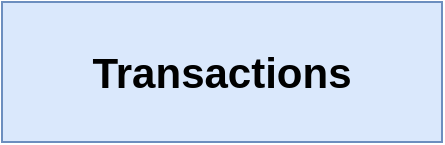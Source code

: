 <mxfile version="13.3.7" type="device" pages="13"><diagram id="h06LSbAmJQgbT0j0006w" name="13 - tr"><mxGraphModel dx="417" dy="257" grid="1" gridSize="10" guides="1" tooltips="1" connect="1" arrows="1" fold="1" page="1" pageScale="1" pageWidth="1920" pageHeight="1200" math="0" shadow="0"><root><mxCell id="JffY7V94P9wci0aTUbKr-0"/><mxCell id="JffY7V94P9wci0aTUbKr-1" parent="JffY7V94P9wci0aTUbKr-0"/><mxCell id="JffY7V94P9wci0aTUbKr-2" value="Transactions" style="rounded=0;whiteSpace=wrap;html=1;fontSize=21;align=center;fillColor=#dae8fc;strokeColor=#6c8ebf;fontStyle=1" vertex="1" parent="JffY7V94P9wci0aTUbKr-1"><mxGeometry x="650" y="390" width="220" height="70" as="geometry"/></mxCell></root></mxGraphModel></diagram><diagram id="ZJfEfK_n0iUDUrVVoa1i" name="04 - acct"><mxGraphModel dx="501" dy="309" grid="1" gridSize="10" guides="1" tooltips="1" connect="1" arrows="1" fold="1" page="1" pageScale="1" pageWidth="1920" pageHeight="1200" math="0" shadow="0"><root><mxCell id="hw0DD5AFegk9Nh3LfT2n-0"/><mxCell id="hw0DD5AFegk9Nh3LfT2n-1" parent="hw0DD5AFegk9Nh3LfT2n-0"/><mxCell id="2sKX4CXeT274ETxC9OAX-4" style="edgeStyle=orthogonalEdgeStyle;rounded=0;orthogonalLoop=1;jettySize=auto;html=1;exitX=1;exitY=0.5;exitDx=0;exitDy=0;fontSize=19;" edge="1" parent="hw0DD5AFegk9Nh3LfT2n-1" source="2sKX4CXeT274ETxC9OAX-0"><mxGeometry relative="1" as="geometry"><mxPoint x="740" y="290" as="targetPoint"/></mxGeometry></mxCell><mxCell id="2sKX4CXeT274ETxC9OAX-0" value="Withdraw $50 from Alyson's account" style="rounded=0;whiteSpace=wrap;html=1;fontSize=15;" vertex="1" parent="hw0DD5AFegk9Nh3LfT2n-1"><mxGeometry x="540" y="260" width="160" height="60" as="geometry"/></mxCell><mxCell id="2sKX4CXeT274ETxC9OAX-2" value="Add $50 to Gia's account" style="rounded=0;whiteSpace=wrap;html=1;fontSize=15;" vertex="1" parent="hw0DD5AFegk9Nh3LfT2n-1"><mxGeometry x="540" y="350" width="160" height="60" as="geometry"/></mxCell><mxCell id="2sKX4CXeT274ETxC9OAX-3" value="Transfer $50 from Alyson to Gia" style="rounded=0;whiteSpace=wrap;html=1;fontSize=19;fontStyle=1;fillColor=#dae8fc;strokeColor=#6c8ebf;" vertex="1" parent="hw0DD5AFegk9Nh3LfT2n-1"><mxGeometry x="540" y="180" width="430" height="60" as="geometry"/></mxCell><mxCell id="2sKX4CXeT274ETxC9OAX-5" value="&lt;b&gt;UPDATE&lt;/b&gt; accounts&lt;br style=&quot;font-size: 14px&quot;&gt;&lt;b&gt;SET&lt;/b&gt; balance = balance - 50&lt;br style=&quot;font-size: 14px&quot;&gt;&lt;b&gt;WHERE&lt;/b&gt; name = 'Alyson';" style="rounded=0;whiteSpace=wrap;html=1;fontSize=14;fillColor=#f5f5f5;strokeColor=#666666;fontColor=#333333;align=left;spacingLeft=10;" vertex="1" parent="hw0DD5AFegk9Nh3LfT2n-1"><mxGeometry x="740" y="260" width="230" height="60" as="geometry"/></mxCell><mxCell id="2sKX4CXeT274ETxC9OAX-6" style="edgeStyle=orthogonalEdgeStyle;rounded=0;orthogonalLoop=1;jettySize=auto;html=1;exitX=1;exitY=0.5;exitDx=0;exitDy=0;fontSize=19;" edge="1" parent="hw0DD5AFegk9Nh3LfT2n-1"><mxGeometry relative="1" as="geometry"><mxPoint x="740" y="380" as="targetPoint"/><mxPoint x="700" y="380" as="sourcePoint"/></mxGeometry></mxCell><mxCell id="2sKX4CXeT274ETxC9OAX-7" value="&lt;b&gt;UPDATE&lt;/b&gt; accounts&lt;br style=&quot;font-size: 14px&quot;&gt;&lt;b&gt;SET&lt;/b&gt; balance = balance + 50&lt;br style=&quot;font-size: 14px&quot;&gt;&lt;b&gt;WHERE&lt;/b&gt; name = 'Gia';" style="rounded=0;whiteSpace=wrap;html=1;fontSize=14;fillColor=#f5f5f5;strokeColor=#666666;fontColor=#333333;align=left;spacingLeft=10;" vertex="1" parent="hw0DD5AFegk9Nh3LfT2n-1"><mxGeometry x="740" y="350" width="230" height="60" as="geometry"/></mxCell></root></mxGraphModel></diagram><diagram name="05 - acct" id="4aixNo0KRi3te_fQvryU"><mxGraphModel dx="601" dy="370" grid="1" gridSize="10" guides="1" tooltips="1" connect="1" arrows="1" fold="1" page="1" pageScale="1" pageWidth="1920" pageHeight="1200" math="0" shadow="0"><root><mxCell id="nJvzrU_Iv16vfI1dmJ7n-0"/><mxCell id="nJvzrU_Iv16vfI1dmJ7n-1" parent="nJvzrU_Iv16vfI1dmJ7n-0"/><mxCell id="nJvzrU_Iv16vfI1dmJ7n-2" style="edgeStyle=orthogonalEdgeStyle;rounded=0;orthogonalLoop=1;jettySize=auto;html=1;exitX=1;exitY=0.5;exitDx=0;exitDy=0;fontSize=19;" edge="1" parent="nJvzrU_Iv16vfI1dmJ7n-1" source="nJvzrU_Iv16vfI1dmJ7n-3"><mxGeometry relative="1" as="geometry"><mxPoint x="740" y="290" as="targetPoint"/></mxGeometry></mxCell><mxCell id="nJvzrU_Iv16vfI1dmJ7n-3" value="Withdraw $50 from Alyson's account" style="rounded=0;whiteSpace=wrap;html=1;fontSize=15;" vertex="1" parent="nJvzrU_Iv16vfI1dmJ7n-1"><mxGeometry x="540" y="260" width="160" height="60" as="geometry"/></mxCell><mxCell id="nJvzrU_Iv16vfI1dmJ7n-4" value="Add $50 to Gia's account" style="rounded=0;whiteSpace=wrap;html=1;fontSize=15;" vertex="1" parent="nJvzrU_Iv16vfI1dmJ7n-1"><mxGeometry x="540" y="350" width="160" height="60" as="geometry"/></mxCell><mxCell id="nJvzrU_Iv16vfI1dmJ7n-5" value="Transfer $50 from Alyson to Gia" style="rounded=0;whiteSpace=wrap;html=1;fontSize=19;fontStyle=1;fillColor=#dae8fc;strokeColor=#6c8ebf;" vertex="1" parent="nJvzrU_Iv16vfI1dmJ7n-1"><mxGeometry x="540" y="180" width="430" height="60" as="geometry"/></mxCell><mxCell id="nJvzrU_Iv16vfI1dmJ7n-6" value="&lt;b&gt;UPDATE&lt;/b&gt; accounts&lt;br style=&quot;font-size: 14px&quot;&gt;&lt;b&gt;SET&lt;/b&gt; balance = balance - 50&lt;br style=&quot;font-size: 14px&quot;&gt;&lt;b&gt;WHERE&lt;/b&gt; name = 'Alyson';" style="rounded=0;whiteSpace=wrap;html=1;fontSize=14;fillColor=#f5f5f5;strokeColor=#666666;fontColor=#333333;align=left;spacingLeft=10;" vertex="1" parent="nJvzrU_Iv16vfI1dmJ7n-1"><mxGeometry x="740" y="260" width="230" height="60" as="geometry"/></mxCell><mxCell id="nJvzrU_Iv16vfI1dmJ7n-7" style="edgeStyle=orthogonalEdgeStyle;rounded=0;orthogonalLoop=1;jettySize=auto;html=1;exitX=1;exitY=0.5;exitDx=0;exitDy=0;fontSize=19;" edge="1" parent="nJvzrU_Iv16vfI1dmJ7n-1"><mxGeometry relative="1" as="geometry"><mxPoint x="740" y="380" as="targetPoint"/><mxPoint x="700" y="380" as="sourcePoint"/></mxGeometry></mxCell><mxCell id="nJvzrU_Iv16vfI1dmJ7n-8" value="&lt;b&gt;UPDATE&lt;/b&gt; accounts&lt;br style=&quot;font-size: 14px&quot;&gt;&lt;b&gt;SET&lt;/b&gt; balance = balance + 50&lt;br style=&quot;font-size: 14px&quot;&gt;&lt;b&gt;WHERE&lt;/b&gt; name = 'Gia';" style="rounded=0;whiteSpace=wrap;html=1;fontSize=14;fillColor=#f5f5f5;strokeColor=#666666;fontColor=#333333;align=left;spacingLeft=10;" vertex="1" parent="nJvzrU_Iv16vfI1dmJ7n-1"><mxGeometry x="740" y="350" width="230" height="60" as="geometry"/></mxCell><mxCell id="nJvzrU_Iv16vfI1dmJ7n-9" value="" style="shape=flexArrow;endArrow=classic;html=1;fontSize=14;fillColor=#f8cecc;strokeColor=#b85450;" edge="1" parent="nJvzrU_Iv16vfI1dmJ7n-1"><mxGeometry width="50" height="50" relative="1" as="geometry"><mxPoint x="490" y="334" as="sourcePoint"/><mxPoint x="540" y="334" as="targetPoint"/></mxGeometry></mxCell><mxCell id="nJvzrU_Iv16vfI1dmJ7n-10" value="" style="endArrow=none;dashed=1;html=1;fontSize=14;fillColor=#f8cecc;strokeColor=#b85450;" edge="1" parent="nJvzrU_Iv16vfI1dmJ7n-1"><mxGeometry width="50" height="50" relative="1" as="geometry"><mxPoint x="540" y="334" as="sourcePoint"/><mxPoint x="980" y="334" as="targetPoint"/></mxGeometry></mxCell><mxCell id="nJvzrU_Iv16vfI1dmJ7n-11" value="Crash!" style="rounded=0;whiteSpace=wrap;html=1;fontSize=15;fontStyle=1;fillColor=#f8cecc;strokeColor=#b85450;" vertex="1" parent="nJvzrU_Iv16vfI1dmJ7n-1"><mxGeometry x="430" y="313" width="60" height="40" as="geometry"/></mxCell></root></mxGraphModel></diagram><diagram name="09 -def" id="9Vp2AQI7QNLkbQ8Ql_fc"><mxGraphModel dx="518" dy="319" grid="1" gridSize="10" guides="1" tooltips="1" connect="1" arrows="1" fold="1" page="1" pageScale="1" pageWidth="1920" pageHeight="1200" math="0" shadow="0"><root><mxCell id="v7bzTkikl1AO_63vjBsi-0"/><mxCell id="v7bzTkikl1AO_63vjBsi-1" parent="v7bzTkikl1AO_63vjBsi-0"/><mxCell id="v7bzTkikl1AO_63vjBsi-18" style="edgeStyle=orthogonalEdgeStyle;rounded=0;orthogonalLoop=1;jettySize=auto;html=1;exitX=1;exitY=0.5;exitDx=0;exitDy=0;entryX=0;entryY=0.5;entryDx=0;entryDy=0;strokeWidth=1;fontSize=11;" edge="1" parent="v7bzTkikl1AO_63vjBsi-1" source="v7bzTkikl1AO_63vjBsi-2" target="v7bzTkikl1AO_63vjBsi-16"><mxGeometry relative="1" as="geometry"/></mxCell><mxCell id="v7bzTkikl1AO_63vjBsi-2" value="Connection&lt;br&gt;#1" style="rounded=0;whiteSpace=wrap;html=1;fontSize=14;align=center;fontStyle=1" vertex="1" parent="v7bzTkikl1AO_63vjBsi-1"><mxGeometry x="530" y="380" width="120" height="60" as="geometry"/></mxCell><mxCell id="v7bzTkikl1AO_63vjBsi-3" value="Postgres" style="rounded=0;whiteSpace=wrap;html=1;fontSize=17;align=center;fillColor=#dae8fc;strokeColor=#6c8ebf;fontStyle=1" vertex="1" parent="v7bzTkikl1AO_63vjBsi-1"><mxGeometry x="730" y="290" width="250" height="30" as="geometry"/></mxCell><mxCell id="v7bzTkikl1AO_63vjBsi-4" value="" style="rounded=0;whiteSpace=wrap;html=1;fontSize=14;align=center;fillColor=#dae8fc;strokeColor=#6c8ebf;fontStyle=1" vertex="1" parent="v7bzTkikl1AO_63vjBsi-1"><mxGeometry x="730" y="320" width="250" height="290" as="geometry"/></mxCell><mxCell id="v7bzTkikl1AO_63vjBsi-8" style="edgeStyle=orthogonalEdgeStyle;rounded=0;orthogonalLoop=1;jettySize=auto;html=1;exitX=1;exitY=0.5;exitDx=0;exitDy=0;strokeWidth=1;fontSize=14;" edge="1" parent="v7bzTkikl1AO_63vjBsi-1" source="v7bzTkikl1AO_63vjBsi-9" target="v7bzTkikl1AO_63vjBsi-16"><mxGeometry relative="1" as="geometry"/></mxCell><mxCell id="v7bzTkikl1AO_63vjBsi-9" value="Connection&lt;br&gt;#2" style="rounded=0;whiteSpace=wrap;html=1;fontSize=14;align=center;fontStyle=1" vertex="1" parent="v7bzTkikl1AO_63vjBsi-1"><mxGeometry x="530" y="487.5" width="120" height="35" as="geometry"/></mxCell><mxCell id="v7bzTkikl1AO_63vjBsi-11" style="edgeStyle=orthogonalEdgeStyle;rounded=0;orthogonalLoop=1;jettySize=auto;html=1;exitX=1;exitY=0.5;exitDx=0;exitDy=0;strokeWidth=1;fontSize=14;" edge="1" parent="v7bzTkikl1AO_63vjBsi-1" source="v7bzTkikl1AO_63vjBsi-12" target="v7bzTkikl1AO_63vjBsi-16"><mxGeometry relative="1" as="geometry"/></mxCell><mxCell id="v7bzTkikl1AO_63vjBsi-12" value="Connection&lt;br&gt;#3" style="rounded=0;whiteSpace=wrap;html=1;fontSize=14;align=center;fontStyle=1" vertex="1" parent="v7bzTkikl1AO_63vjBsi-1"><mxGeometry x="530" y="522.5" width="120" height="35" as="geometry"/></mxCell><mxCell id="v7bzTkikl1AO_63vjBsi-13" style="edgeStyle=orthogonalEdgeStyle;rounded=0;orthogonalLoop=1;jettySize=auto;html=1;exitX=1;exitY=0.5;exitDx=0;exitDy=0;strokeWidth=1;fontSize=14;" edge="1" parent="v7bzTkikl1AO_63vjBsi-1" source="v7bzTkikl1AO_63vjBsi-14" target="v7bzTkikl1AO_63vjBsi-16"><mxGeometry relative="1" as="geometry"/></mxCell><mxCell id="v7bzTkikl1AO_63vjBsi-14" value="Connection&lt;br&gt;#4" style="rounded=0;whiteSpace=wrap;html=1;fontSize=14;align=center;fontStyle=1" vertex="1" parent="v7bzTkikl1AO_63vjBsi-1"><mxGeometry x="530" y="557.5" width="120" height="35" as="geometry"/></mxCell><mxCell id="v7bzTkikl1AO_63vjBsi-15" value="Main Data Pool" style="rounded=0;whiteSpace=wrap;html=1;fontSize=14;align=center;fontStyle=1" vertex="1" parent="v7bzTkikl1AO_63vjBsi-1"><mxGeometry x="745" y="580" width="220" height="20" as="geometry"/></mxCell><mxCell id="v7bzTkikl1AO_63vjBsi-16" value="" style="rounded=0;whiteSpace=wrap;html=1;fontSize=14;align=center;fontStyle=0" vertex="1" parent="v7bzTkikl1AO_63vjBsi-1"><mxGeometry x="745" y="500" width="220" height="80" as="geometry"/></mxCell><mxCell id="v7bzTkikl1AO_63vjBsi-17" value="accounts table" style="rounded=0;whiteSpace=wrap;html=1;fontSize=14;align=center;fontStyle=1;fillColor=#ffe6cc;strokeColor=#d79b00;" vertex="1" parent="v7bzTkikl1AO_63vjBsi-1"><mxGeometry x="795" y="525" width="120" height="30" as="geometry"/></mxCell></root></mxGraphModel></diagram><diagram id="Y82Vu2UvzfwJUayQJAEn" name="08 - conn"><mxGraphModel dx="601" dy="370" grid="1" gridSize="10" guides="1" tooltips="1" connect="1" arrows="1" fold="1" page="1" pageScale="1" pageWidth="1920" pageHeight="1200" math="0" shadow="0"><root><mxCell id="fE9geznSSzfPKJy8MILe-0"/><mxCell id="fE9geznSSzfPKJy8MILe-1" parent="fE9geznSSzfPKJy8MILe-0"/><mxCell id="yQZqaW2e55ZjBQ5WHS4p-0" value="Connection&lt;br&gt;#1" style="rounded=0;whiteSpace=wrap;html=1;fontSize=14;align=center;fontStyle=1" vertex="1" parent="fE9geznSSzfPKJy8MILe-1"><mxGeometry x="530" y="380" width="120" height="60" as="geometry"/></mxCell><mxCell id="yQZqaW2e55ZjBQ5WHS4p-1" value="Postgres" style="rounded=0;whiteSpace=wrap;html=1;fontSize=17;align=center;fillColor=#dae8fc;strokeColor=#6c8ebf;fontStyle=1" vertex="1" parent="fE9geznSSzfPKJy8MILe-1"><mxGeometry x="730" y="290" width="250" height="30" as="geometry"/></mxCell><mxCell id="yQZqaW2e55ZjBQ5WHS4p-2" value="" style="rounded=0;whiteSpace=wrap;html=1;fontSize=14;align=center;fillColor=#dae8fc;strokeColor=#6c8ebf;fontStyle=1" vertex="1" parent="fE9geznSSzfPKJy8MILe-1"><mxGeometry x="730" y="320" width="250" height="290" as="geometry"/></mxCell><mxCell id="yQZqaW2e55ZjBQ5WHS4p-3" value="Workspace for Connection #1" style="rounded=0;whiteSpace=wrap;html=1;fontSize=14;align=center;fontStyle=1" vertex="1" parent="fE9geznSSzfPKJy8MILe-1"><mxGeometry x="745" y="340" width="220" height="20" as="geometry"/></mxCell><mxCell id="yQZqaW2e55ZjBQ5WHS4p-4" value="" style="rounded=0;whiteSpace=wrap;html=1;fontSize=14;align=center;fontStyle=0" vertex="1" parent="fE9geznSSzfPKJy8MILe-1"><mxGeometry x="745" y="360" width="220" height="100" as="geometry"/></mxCell><mxCell id="yQZqaW2e55ZjBQ5WHS4p-7" style="edgeStyle=orthogonalEdgeStyle;rounded=0;orthogonalLoop=1;jettySize=auto;html=1;exitX=1;exitY=0.5;exitDx=0;exitDy=0;fontSize=17;" edge="1" parent="fE9geznSSzfPKJy8MILe-1" source="yQZqaW2e55ZjBQ5WHS4p-0" target="yQZqaW2e55ZjBQ5WHS4p-4"><mxGeometry relative="1" as="geometry"/></mxCell><mxCell id="8wrAJij25FKdkMQ5ZGMH-4" style="edgeStyle=orthogonalEdgeStyle;rounded=0;orthogonalLoop=1;jettySize=auto;html=1;exitX=1;exitY=0.5;exitDx=0;exitDy=0;strokeWidth=1;fontSize=14;" edge="1" parent="fE9geznSSzfPKJy8MILe-1" source="yQZqaW2e55ZjBQ5WHS4p-9" target="8wrAJij25FKdkMQ5ZGMH-3"><mxGeometry relative="1" as="geometry"/></mxCell><mxCell id="yQZqaW2e55ZjBQ5WHS4p-9" value="Connection&lt;br&gt;#2" style="rounded=0;whiteSpace=wrap;html=1;fontSize=14;align=center;fontStyle=1" vertex="1" parent="fE9geznSSzfPKJy8MILe-1"><mxGeometry x="530" y="487.5" width="120" height="35" as="geometry"/></mxCell><mxCell id="yQZqaW2e55ZjBQ5WHS4p-13" value="BEGIN" style="rounded=0;whiteSpace=wrap;html=1;fontSize=14;align=center;fillColor=#d5e8d4;strokeColor=#82b366;fontStyle=1" vertex="1" parent="fE9geznSSzfPKJy8MILe-1"><mxGeometry x="660" y="390" width="60" height="20" as="geometry"/></mxCell><mxCell id="8wrAJij25FKdkMQ5ZGMH-5" style="edgeStyle=orthogonalEdgeStyle;rounded=0;orthogonalLoop=1;jettySize=auto;html=1;exitX=1;exitY=0.5;exitDx=0;exitDy=0;strokeWidth=1;fontSize=14;" edge="1" parent="fE9geznSSzfPKJy8MILe-1" source="8wrAJij25FKdkMQ5ZGMH-0" target="8wrAJij25FKdkMQ5ZGMH-3"><mxGeometry relative="1" as="geometry"/></mxCell><mxCell id="8wrAJij25FKdkMQ5ZGMH-0" value="Connection&lt;br&gt;#3" style="rounded=0;whiteSpace=wrap;html=1;fontSize=14;align=center;fontStyle=1" vertex="1" parent="fE9geznSSzfPKJy8MILe-1"><mxGeometry x="530" y="522.5" width="120" height="35" as="geometry"/></mxCell><mxCell id="8wrAJij25FKdkMQ5ZGMH-6" style="edgeStyle=orthogonalEdgeStyle;rounded=0;orthogonalLoop=1;jettySize=auto;html=1;exitX=1;exitY=0.5;exitDx=0;exitDy=0;strokeWidth=1;fontSize=14;" edge="1" parent="fE9geznSSzfPKJy8MILe-1" source="8wrAJij25FKdkMQ5ZGMH-1" target="8wrAJij25FKdkMQ5ZGMH-3"><mxGeometry relative="1" as="geometry"/></mxCell><mxCell id="8wrAJij25FKdkMQ5ZGMH-1" value="Connection&lt;br&gt;#4" style="rounded=0;whiteSpace=wrap;html=1;fontSize=14;align=center;fontStyle=1" vertex="1" parent="fE9geznSSzfPKJy8MILe-1"><mxGeometry x="530" y="557.5" width="120" height="35" as="geometry"/></mxCell><mxCell id="8wrAJij25FKdkMQ5ZGMH-2" value="Main Data Pool" style="rounded=0;whiteSpace=wrap;html=1;fontSize=14;align=center;fontStyle=1" vertex="1" parent="fE9geznSSzfPKJy8MILe-1"><mxGeometry x="745" y="580" width="220" height="20" as="geometry"/></mxCell><mxCell id="8wrAJij25FKdkMQ5ZGMH-3" value="" style="rounded=0;whiteSpace=wrap;html=1;fontSize=14;align=center;fontStyle=0" vertex="1" parent="fE9geznSSzfPKJy8MILe-1"><mxGeometry x="745" y="500" width="220" height="80" as="geometry"/></mxCell><mxCell id="8wrAJij25FKdkMQ5ZGMH-7" value="accounts table" style="rounded=0;whiteSpace=wrap;html=1;fontSize=14;align=center;fontStyle=1;fillColor=#ffe6cc;strokeColor=#d79b00;" vertex="1" parent="fE9geznSSzfPKJy8MILe-1"><mxGeometry x="795" y="525" width="120" height="30" as="geometry"/></mxCell><mxCell id="wBQwGU4Fil6trORnCgdB-0" value="accounts table" style="rounded=0;whiteSpace=wrap;html=1;fontSize=14;align=center;fontStyle=1;fillColor=#ffe6cc;strokeColor=#d79b00;" vertex="1" parent="fE9geznSSzfPKJy8MILe-1"><mxGeometry x="795" y="385" width="120" height="30" as="geometry"/></mxCell></root></mxGraphModel></diagram><diagram name="08 - merge" id="iLmjYe6g9qy_7duNGtSx"><mxGraphModel dx="639" dy="394" grid="1" gridSize="10" guides="1" tooltips="1" connect="1" arrows="1" fold="1" page="1" pageScale="1" pageWidth="1920" pageHeight="1200" math="0" shadow="0"><root><mxCell id="2CNfza1ooRJ3dNaHigcu-0"/><mxCell id="2CNfza1ooRJ3dNaHigcu-1" parent="2CNfza1ooRJ3dNaHigcu-0"/><mxCell id="2CNfza1ooRJ3dNaHigcu-2" value="Connection&lt;br&gt;#1" style="rounded=0;whiteSpace=wrap;html=1;fontSize=14;align=center;fontStyle=1" vertex="1" parent="2CNfza1ooRJ3dNaHigcu-1"><mxGeometry x="550" y="380" width="100" height="60" as="geometry"/></mxCell><mxCell id="2CNfza1ooRJ3dNaHigcu-3" value="Postgres" style="rounded=0;whiteSpace=wrap;html=1;fontSize=17;align=center;fillColor=#dae8fc;strokeColor=#6c8ebf;fontStyle=1" vertex="1" parent="2CNfza1ooRJ3dNaHigcu-1"><mxGeometry x="730" y="290" width="250" height="30" as="geometry"/></mxCell><mxCell id="2CNfza1ooRJ3dNaHigcu-4" value="" style="rounded=0;whiteSpace=wrap;html=1;fontSize=14;align=center;fillColor=#dae8fc;strokeColor=#6c8ebf;fontStyle=1" vertex="1" parent="2CNfza1ooRJ3dNaHigcu-1"><mxGeometry x="730" y="320" width="250" height="290" as="geometry"/></mxCell><mxCell id="2CNfza1ooRJ3dNaHigcu-5" value="Workspace for Connection #1" style="rounded=0;whiteSpace=wrap;html=1;fontSize=14;align=center;fontStyle=1" vertex="1" parent="2CNfza1ooRJ3dNaHigcu-1"><mxGeometry x="745" y="340" width="220" height="20" as="geometry"/></mxCell><mxCell id="2CNfza1ooRJ3dNaHigcu-6" value="" style="rounded=0;whiteSpace=wrap;html=1;fontSize=14;align=center;fontStyle=0" vertex="1" parent="2CNfza1ooRJ3dNaHigcu-1"><mxGeometry x="745" y="360" width="220" height="100" as="geometry"/></mxCell><mxCell id="2CNfza1ooRJ3dNaHigcu-7" style="edgeStyle=orthogonalEdgeStyle;rounded=0;orthogonalLoop=1;jettySize=auto;html=1;exitX=1;exitY=0.5;exitDx=0;exitDy=0;fontSize=17;" edge="1" parent="2CNfza1ooRJ3dNaHigcu-1" source="2CNfza1ooRJ3dNaHigcu-2" target="2CNfza1ooRJ3dNaHigcu-6"><mxGeometry relative="1" as="geometry"/></mxCell><mxCell id="2CNfza1ooRJ3dNaHigcu-8" style="edgeStyle=orthogonalEdgeStyle;rounded=0;orthogonalLoop=1;jettySize=auto;html=1;exitX=1;exitY=0.5;exitDx=0;exitDy=0;strokeWidth=1;fontSize=14;" edge="1" parent="2CNfza1ooRJ3dNaHigcu-1" source="2CNfza1ooRJ3dNaHigcu-9" target="2CNfza1ooRJ3dNaHigcu-16"><mxGeometry relative="1" as="geometry"/></mxCell><mxCell id="2CNfza1ooRJ3dNaHigcu-9" value="Connection&lt;br&gt;#2" style="rounded=0;whiteSpace=wrap;html=1;fontSize=14;align=center;fontStyle=1" vertex="1" parent="2CNfza1ooRJ3dNaHigcu-1"><mxGeometry x="550" y="487.5" width="100" height="35" as="geometry"/></mxCell><mxCell id="2CNfza1ooRJ3dNaHigcu-10" value="BEGIN" style="rounded=0;whiteSpace=wrap;html=1;fontSize=14;align=center;fillColor=#d5e8d4;strokeColor=#82b366;fontStyle=1" vertex="1" parent="2CNfza1ooRJ3dNaHigcu-1"><mxGeometry x="660" y="390" width="60" height="20" as="geometry"/></mxCell><mxCell id="2CNfza1ooRJ3dNaHigcu-11" style="edgeStyle=orthogonalEdgeStyle;rounded=0;orthogonalLoop=1;jettySize=auto;html=1;exitX=1;exitY=0.5;exitDx=0;exitDy=0;strokeWidth=1;fontSize=14;" edge="1" parent="2CNfza1ooRJ3dNaHigcu-1" source="2CNfza1ooRJ3dNaHigcu-12" target="2CNfza1ooRJ3dNaHigcu-16"><mxGeometry relative="1" as="geometry"/></mxCell><mxCell id="2CNfza1ooRJ3dNaHigcu-12" value="Connection&lt;br&gt;#3" style="rounded=0;whiteSpace=wrap;html=1;fontSize=14;align=center;fontStyle=1" vertex="1" parent="2CNfza1ooRJ3dNaHigcu-1"><mxGeometry x="550" y="522.5" width="100" height="35" as="geometry"/></mxCell><mxCell id="2CNfza1ooRJ3dNaHigcu-13" style="edgeStyle=orthogonalEdgeStyle;rounded=0;orthogonalLoop=1;jettySize=auto;html=1;exitX=1;exitY=0.5;exitDx=0;exitDy=0;strokeWidth=1;fontSize=14;" edge="1" parent="2CNfza1ooRJ3dNaHigcu-1" source="2CNfza1ooRJ3dNaHigcu-14" target="2CNfza1ooRJ3dNaHigcu-16"><mxGeometry relative="1" as="geometry"/></mxCell><mxCell id="2CNfza1ooRJ3dNaHigcu-14" value="Connection&lt;br&gt;#4" style="rounded=0;whiteSpace=wrap;html=1;fontSize=14;align=center;fontStyle=1" vertex="1" parent="2CNfza1ooRJ3dNaHigcu-1"><mxGeometry x="550" y="557.5" width="100" height="35" as="geometry"/></mxCell><mxCell id="2CNfza1ooRJ3dNaHigcu-15" value="Main Data Pool" style="rounded=0;whiteSpace=wrap;html=1;fontSize=14;align=center;fontStyle=1" vertex="1" parent="2CNfza1ooRJ3dNaHigcu-1"><mxGeometry x="745" y="580" width="220" height="20" as="geometry"/></mxCell><mxCell id="2CNfza1ooRJ3dNaHigcu-16" value="" style="rounded=0;whiteSpace=wrap;html=1;fontSize=14;align=center;fontStyle=0" vertex="1" parent="2CNfza1ooRJ3dNaHigcu-1"><mxGeometry x="745" y="500" width="220" height="80" as="geometry"/></mxCell><mxCell id="2CNfza1ooRJ3dNaHigcu-17" value="accounts table" style="rounded=0;whiteSpace=wrap;html=1;fontSize=14;align=center;fontStyle=1;fillColor=#ffe6cc;strokeColor=#d79b00;" vertex="1" parent="2CNfza1ooRJ3dNaHigcu-1"><mxGeometry x="795" y="525" width="120" height="30" as="geometry"/></mxCell><mxCell id="2CNfza1ooRJ3dNaHigcu-20" style="edgeStyle=orthogonalEdgeStyle;rounded=0;orthogonalLoop=1;jettySize=auto;html=1;exitX=0.5;exitY=1;exitDx=0;exitDy=0;entryX=0.5;entryY=0;entryDx=0;entryDy=0;strokeWidth=1;fontSize=14;" edge="1" parent="2CNfza1ooRJ3dNaHigcu-1" source="2CNfza1ooRJ3dNaHigcu-18" target="2CNfza1ooRJ3dNaHigcu-17"><mxGeometry relative="1" as="geometry"/></mxCell><mxCell id="2CNfza1ooRJ3dNaHigcu-18" value="Updated!&lt;br&gt;accounts table" style="rounded=0;whiteSpace=wrap;html=1;fontSize=14;align=center;fontStyle=1;fillColor=#ffe6cc;strokeColor=#d79b00;" vertex="1" parent="2CNfza1ooRJ3dNaHigcu-1"><mxGeometry x="795" y="390" width="120" height="35" as="geometry"/></mxCell><mxCell id="2CNfza1ooRJ3dNaHigcu-19" value="Run 'COMMIT' to merge changes back into main data pool" style="rounded=0;whiteSpace=wrap;html=1;fontSize=14;align=center;fontStyle=1;fillColor=#d5e8d4;strokeColor=#82b366;" vertex="1" parent="2CNfza1ooRJ3dNaHigcu-1"><mxGeometry x="1010" y="450" width="180" height="60" as="geometry"/></mxCell><mxCell id="2CNfza1ooRJ3dNaHigcu-23" value="COMMIT" style="rounded=0;whiteSpace=wrap;html=1;fontSize=14;align=center;fillColor=#d5e8d4;strokeColor=#82b366;fontStyle=1" vertex="1" parent="2CNfza1ooRJ3dNaHigcu-1"><mxGeometry x="855" y="467.5" width="75" height="20" as="geometry"/></mxCell></root></mxGraphModel></diagram><diagram name="09 - roll" id="uwHPRUaCeVUbx-4aiIDA"><mxGraphModel dx="639" dy="394" grid="1" gridSize="10" guides="1" tooltips="1" connect="1" arrows="1" fold="1" page="1" pageScale="1" pageWidth="1920" pageHeight="1200" math="0" shadow="0"><root><mxCell id="89T4jDmzRiIRVC8JfoGj-0"/><mxCell id="89T4jDmzRiIRVC8JfoGj-1" parent="89T4jDmzRiIRVC8JfoGj-0"/><mxCell id="89T4jDmzRiIRVC8JfoGj-2" value="Connection&lt;br&gt;#1" style="rounded=0;whiteSpace=wrap;html=1;fontSize=14;align=center;fontStyle=1" vertex="1" parent="89T4jDmzRiIRVC8JfoGj-1"><mxGeometry x="550" y="380" width="100" height="60" as="geometry"/></mxCell><mxCell id="89T4jDmzRiIRVC8JfoGj-3" value="Postgres" style="rounded=0;whiteSpace=wrap;html=1;fontSize=17;align=center;fillColor=#dae8fc;strokeColor=#6c8ebf;fontStyle=1" vertex="1" parent="89T4jDmzRiIRVC8JfoGj-1"><mxGeometry x="730" y="290" width="250" height="30" as="geometry"/></mxCell><mxCell id="89T4jDmzRiIRVC8JfoGj-4" value="" style="rounded=0;whiteSpace=wrap;html=1;fontSize=14;align=center;fillColor=#dae8fc;strokeColor=#6c8ebf;fontStyle=1" vertex="1" parent="89T4jDmzRiIRVC8JfoGj-1"><mxGeometry x="730" y="320" width="250" height="290" as="geometry"/></mxCell><mxCell id="89T4jDmzRiIRVC8JfoGj-5" value="Workspace for Connection #1" style="rounded=0;whiteSpace=wrap;html=1;fontSize=14;align=center;fontStyle=1" vertex="1" parent="89T4jDmzRiIRVC8JfoGj-1"><mxGeometry x="745" y="340" width="220" height="20" as="geometry"/></mxCell><mxCell id="89T4jDmzRiIRVC8JfoGj-6" value="" style="rounded=0;whiteSpace=wrap;html=1;fontSize=14;align=center;fontStyle=0" vertex="1" parent="89T4jDmzRiIRVC8JfoGj-1"><mxGeometry x="745" y="360" width="220" height="100" as="geometry"/></mxCell><mxCell id="89T4jDmzRiIRVC8JfoGj-7" style="edgeStyle=orthogonalEdgeStyle;rounded=0;orthogonalLoop=1;jettySize=auto;html=1;exitX=1;exitY=0.5;exitDx=0;exitDy=0;fontSize=17;" edge="1" parent="89T4jDmzRiIRVC8JfoGj-1" source="89T4jDmzRiIRVC8JfoGj-2" target="89T4jDmzRiIRVC8JfoGj-6"><mxGeometry relative="1" as="geometry"/></mxCell><mxCell id="89T4jDmzRiIRVC8JfoGj-8" style="edgeStyle=orthogonalEdgeStyle;rounded=0;orthogonalLoop=1;jettySize=auto;html=1;exitX=1;exitY=0.5;exitDx=0;exitDy=0;strokeWidth=1;fontSize=14;" edge="1" parent="89T4jDmzRiIRVC8JfoGj-1" source="89T4jDmzRiIRVC8JfoGj-9" target="89T4jDmzRiIRVC8JfoGj-16"><mxGeometry relative="1" as="geometry"/></mxCell><mxCell id="89T4jDmzRiIRVC8JfoGj-9" value="Connection&lt;br&gt;#2" style="rounded=0;whiteSpace=wrap;html=1;fontSize=14;align=center;fontStyle=1" vertex="1" parent="89T4jDmzRiIRVC8JfoGj-1"><mxGeometry x="550" y="487.5" width="100" height="35" as="geometry"/></mxCell><mxCell id="89T4jDmzRiIRVC8JfoGj-10" value="BEGIN" style="rounded=0;whiteSpace=wrap;html=1;fontSize=14;align=center;fillColor=#d5e8d4;strokeColor=#82b366;fontStyle=1" vertex="1" parent="89T4jDmzRiIRVC8JfoGj-1"><mxGeometry x="660" y="390" width="60" height="20" as="geometry"/></mxCell><mxCell id="89T4jDmzRiIRVC8JfoGj-11" style="edgeStyle=orthogonalEdgeStyle;rounded=0;orthogonalLoop=1;jettySize=auto;html=1;exitX=1;exitY=0.5;exitDx=0;exitDy=0;strokeWidth=1;fontSize=14;" edge="1" parent="89T4jDmzRiIRVC8JfoGj-1" source="89T4jDmzRiIRVC8JfoGj-12" target="89T4jDmzRiIRVC8JfoGj-16"><mxGeometry relative="1" as="geometry"/></mxCell><mxCell id="89T4jDmzRiIRVC8JfoGj-12" value="Connection&lt;br&gt;#3" style="rounded=0;whiteSpace=wrap;html=1;fontSize=14;align=center;fontStyle=1" vertex="1" parent="89T4jDmzRiIRVC8JfoGj-1"><mxGeometry x="550" y="522.5" width="100" height="35" as="geometry"/></mxCell><mxCell id="89T4jDmzRiIRVC8JfoGj-13" style="edgeStyle=orthogonalEdgeStyle;rounded=0;orthogonalLoop=1;jettySize=auto;html=1;exitX=1;exitY=0.5;exitDx=0;exitDy=0;strokeWidth=1;fontSize=14;" edge="1" parent="89T4jDmzRiIRVC8JfoGj-1" source="89T4jDmzRiIRVC8JfoGj-14" target="89T4jDmzRiIRVC8JfoGj-16"><mxGeometry relative="1" as="geometry"/></mxCell><mxCell id="89T4jDmzRiIRVC8JfoGj-14" value="Connection&lt;br&gt;#4" style="rounded=0;whiteSpace=wrap;html=1;fontSize=14;align=center;fontStyle=1" vertex="1" parent="89T4jDmzRiIRVC8JfoGj-1"><mxGeometry x="550" y="557.5" width="100" height="35" as="geometry"/></mxCell><mxCell id="89T4jDmzRiIRVC8JfoGj-15" value="Main Data Pool" style="rounded=0;whiteSpace=wrap;html=1;fontSize=14;align=center;fontStyle=1" vertex="1" parent="89T4jDmzRiIRVC8JfoGj-1"><mxGeometry x="745" y="580" width="220" height="20" as="geometry"/></mxCell><mxCell id="89T4jDmzRiIRVC8JfoGj-16" value="" style="rounded=0;whiteSpace=wrap;html=1;fontSize=14;align=center;fontStyle=0" vertex="1" parent="89T4jDmzRiIRVC8JfoGj-1"><mxGeometry x="745" y="500" width="220" height="80" as="geometry"/></mxCell><mxCell id="89T4jDmzRiIRVC8JfoGj-17" value="accounts table" style="rounded=0;whiteSpace=wrap;html=1;fontSize=14;align=center;fontStyle=1;fillColor=#ffe6cc;strokeColor=#d79b00;" vertex="1" parent="89T4jDmzRiIRVC8JfoGj-1"><mxGeometry x="795" y="525" width="120" height="30" as="geometry"/></mxCell><mxCell id="89T4jDmzRiIRVC8JfoGj-19" value="Updated!&lt;br&gt;accounts table" style="rounded=0;whiteSpace=wrap;html=1;fontSize=14;align=center;fontStyle=1;fillColor=#ffe6cc;strokeColor=#d79b00;" vertex="1" parent="89T4jDmzRiIRVC8JfoGj-1"><mxGeometry x="795" y="390" width="120" height="35" as="geometry"/></mxCell><mxCell id="89T4jDmzRiIRVC8JfoGj-20" value="Run 'ROLLBACK' to dump all pending changes and delete the separate workspace" style="rounded=0;whiteSpace=wrap;html=1;fontSize=14;align=center;fontStyle=1;fillColor=#f8cecc;strokeColor=#b85450;" vertex="1" parent="89T4jDmzRiIRVC8JfoGj-1"><mxGeometry x="1000" y="415" width="180" height="85" as="geometry"/></mxCell><mxCell id="89T4jDmzRiIRVC8JfoGj-21" value="ROLLBACK" style="rounded=0;whiteSpace=wrap;html=1;fontSize=19;align=center;fillColor=#f8cecc;strokeColor=#b85450;fontStyle=1" vertex="1" parent="89T4jDmzRiIRVC8JfoGj-1"><mxGeometry x="795" y="440" width="120" height="34" as="geometry"/></mxCell><mxCell id="89T4jDmzRiIRVC8JfoGj-23" value="" style="endArrow=none;html=1;strokeWidth=4;fontSize=14;exitX=0;exitY=1;exitDx=0;exitDy=0;entryX=1;entryY=0;entryDx=0;entryDy=0;fillColor=#f8cecc;strokeColor=#b85450;" edge="1" parent="89T4jDmzRiIRVC8JfoGj-1" source="89T4jDmzRiIRVC8JfoGj-6" target="89T4jDmzRiIRVC8JfoGj-6"><mxGeometry width="50" height="50" relative="1" as="geometry"><mxPoint x="760" y="450" as="sourcePoint"/><mxPoint x="810" y="400" as="targetPoint"/></mxGeometry></mxCell><mxCell id="89T4jDmzRiIRVC8JfoGj-24" value="" style="endArrow=none;html=1;strokeWidth=4;fontSize=14;exitX=0;exitY=0;exitDx=0;exitDy=0;entryX=1;entryY=1;entryDx=0;entryDy=0;fillColor=#f8cecc;strokeColor=#b85450;" edge="1" parent="89T4jDmzRiIRVC8JfoGj-1" source="89T4jDmzRiIRVC8JfoGj-6" target="89T4jDmzRiIRVC8JfoGj-6"><mxGeometry width="50" height="50" relative="1" as="geometry"><mxPoint x="755" y="470" as="sourcePoint"/><mxPoint x="975" y="370" as="targetPoint"/></mxGeometry></mxCell></root></mxGraphModel></diagram><diagram name="10 - err" id="lI1l594Ui4R_N6lGhKMt"><mxGraphModel dx="639" dy="394" grid="1" gridSize="10" guides="1" tooltips="1" connect="1" arrows="1" fold="1" page="1" pageScale="1" pageWidth="1920" pageHeight="1200" math="0" shadow="0"><root><mxCell id="DPjEexGAmK_FWkidP1KW-0"/><mxCell id="DPjEexGAmK_FWkidP1KW-1" parent="DPjEexGAmK_FWkidP1KW-0"/><mxCell id="DPjEexGAmK_FWkidP1KW-2" value="Connection&lt;br&gt;#1" style="rounded=0;whiteSpace=wrap;html=1;fontSize=14;align=center;fontStyle=1" vertex="1" parent="DPjEexGAmK_FWkidP1KW-1"><mxGeometry x="550" y="380" width="100" height="60" as="geometry"/></mxCell><mxCell id="DPjEexGAmK_FWkidP1KW-3" value="Postgres" style="rounded=0;whiteSpace=wrap;html=1;fontSize=17;align=center;fillColor=#dae8fc;strokeColor=#6c8ebf;fontStyle=1" vertex="1" parent="DPjEexGAmK_FWkidP1KW-1"><mxGeometry x="730" y="290" width="250" height="30" as="geometry"/></mxCell><mxCell id="DPjEexGAmK_FWkidP1KW-4" value="" style="rounded=0;whiteSpace=wrap;html=1;fontSize=14;align=center;fillColor=#dae8fc;strokeColor=#6c8ebf;fontStyle=1" vertex="1" parent="DPjEexGAmK_FWkidP1KW-1"><mxGeometry x="730" y="320" width="250" height="290" as="geometry"/></mxCell><mxCell id="DPjEexGAmK_FWkidP1KW-5" value="Workspace for Connection #1" style="rounded=0;whiteSpace=wrap;html=1;fontSize=14;align=center;fontStyle=1" vertex="1" parent="DPjEexGAmK_FWkidP1KW-1"><mxGeometry x="745" y="340" width="220" height="20" as="geometry"/></mxCell><mxCell id="DPjEexGAmK_FWkidP1KW-6" value="" style="rounded=0;whiteSpace=wrap;html=1;fontSize=14;align=center;fontStyle=0" vertex="1" parent="DPjEexGAmK_FWkidP1KW-1"><mxGeometry x="745" y="360" width="220" height="100" as="geometry"/></mxCell><mxCell id="DPjEexGAmK_FWkidP1KW-7" style="edgeStyle=orthogonalEdgeStyle;rounded=0;orthogonalLoop=1;jettySize=auto;html=1;exitX=1;exitY=0.5;exitDx=0;exitDy=0;fontSize=17;" edge="1" parent="DPjEexGAmK_FWkidP1KW-1" source="DPjEexGAmK_FWkidP1KW-2" target="DPjEexGAmK_FWkidP1KW-6"><mxGeometry relative="1" as="geometry"/></mxCell><mxCell id="DPjEexGAmK_FWkidP1KW-8" style="edgeStyle=orthogonalEdgeStyle;rounded=0;orthogonalLoop=1;jettySize=auto;html=1;exitX=1;exitY=0.5;exitDx=0;exitDy=0;strokeWidth=1;fontSize=14;" edge="1" parent="DPjEexGAmK_FWkidP1KW-1" source="DPjEexGAmK_FWkidP1KW-9" target="DPjEexGAmK_FWkidP1KW-16"><mxGeometry relative="1" as="geometry"/></mxCell><mxCell id="DPjEexGAmK_FWkidP1KW-9" value="Connection&lt;br&gt;#2" style="rounded=0;whiteSpace=wrap;html=1;fontSize=14;align=center;fontStyle=1" vertex="1" parent="DPjEexGAmK_FWkidP1KW-1"><mxGeometry x="550" y="487.5" width="100" height="35" as="geometry"/></mxCell><mxCell id="DPjEexGAmK_FWkidP1KW-10" value="BEGIN" style="rounded=0;whiteSpace=wrap;html=1;fontSize=14;align=center;fillColor=#d5e8d4;strokeColor=#82b366;fontStyle=1" vertex="1" parent="DPjEexGAmK_FWkidP1KW-1"><mxGeometry x="660" y="390" width="60" height="20" as="geometry"/></mxCell><mxCell id="DPjEexGAmK_FWkidP1KW-11" style="edgeStyle=orthogonalEdgeStyle;rounded=0;orthogonalLoop=1;jettySize=auto;html=1;exitX=1;exitY=0.5;exitDx=0;exitDy=0;strokeWidth=1;fontSize=14;" edge="1" parent="DPjEexGAmK_FWkidP1KW-1" source="DPjEexGAmK_FWkidP1KW-12" target="DPjEexGAmK_FWkidP1KW-16"><mxGeometry relative="1" as="geometry"/></mxCell><mxCell id="DPjEexGAmK_FWkidP1KW-12" value="Connection&lt;br&gt;#3" style="rounded=0;whiteSpace=wrap;html=1;fontSize=14;align=center;fontStyle=1" vertex="1" parent="DPjEexGAmK_FWkidP1KW-1"><mxGeometry x="550" y="522.5" width="100" height="35" as="geometry"/></mxCell><mxCell id="DPjEexGAmK_FWkidP1KW-13" style="edgeStyle=orthogonalEdgeStyle;rounded=0;orthogonalLoop=1;jettySize=auto;html=1;exitX=1;exitY=0.5;exitDx=0;exitDy=0;strokeWidth=1;fontSize=14;" edge="1" parent="DPjEexGAmK_FWkidP1KW-1" source="DPjEexGAmK_FWkidP1KW-14" target="DPjEexGAmK_FWkidP1KW-16"><mxGeometry relative="1" as="geometry"/></mxCell><mxCell id="DPjEexGAmK_FWkidP1KW-14" value="Connection&lt;br&gt;#4" style="rounded=0;whiteSpace=wrap;html=1;fontSize=14;align=center;fontStyle=1" vertex="1" parent="DPjEexGAmK_FWkidP1KW-1"><mxGeometry x="550" y="557.5" width="100" height="35" as="geometry"/></mxCell><mxCell id="DPjEexGAmK_FWkidP1KW-15" value="Main Data Pool" style="rounded=0;whiteSpace=wrap;html=1;fontSize=14;align=center;fontStyle=1" vertex="1" parent="DPjEexGAmK_FWkidP1KW-1"><mxGeometry x="745" y="580" width="220" height="20" as="geometry"/></mxCell><mxCell id="DPjEexGAmK_FWkidP1KW-16" value="" style="rounded=0;whiteSpace=wrap;html=1;fontSize=14;align=center;fontStyle=0" vertex="1" parent="DPjEexGAmK_FWkidP1KW-1"><mxGeometry x="745" y="500" width="220" height="80" as="geometry"/></mxCell><mxCell id="DPjEexGAmK_FWkidP1KW-17" value="accounts table" style="rounded=0;whiteSpace=wrap;html=1;fontSize=14;align=center;fontStyle=1;fillColor=#ffe6cc;strokeColor=#d79b00;" vertex="1" parent="DPjEexGAmK_FWkidP1KW-1"><mxGeometry x="795" y="525" width="120" height="30" as="geometry"/></mxCell><mxCell id="UFbwG3eJwJ4pU3MLFnee-2" style="edgeStyle=orthogonalEdgeStyle;rounded=0;orthogonalLoop=1;jettySize=auto;html=1;exitX=0.5;exitY=1;exitDx=0;exitDy=0;entryX=0.5;entryY=0;entryDx=0;entryDy=0;strokeWidth=1;fontSize=11;" edge="1" parent="DPjEexGAmK_FWkidP1KW-1" source="DPjEexGAmK_FWkidP1KW-18" target="UFbwG3eJwJ4pU3MLFnee-1"><mxGeometry relative="1" as="geometry"/></mxCell><mxCell id="DPjEexGAmK_FWkidP1KW-18" value="SELECT * FROM alsdkjfalksjdfaljksf" style="rounded=0;whiteSpace=wrap;html=1;fontSize=11;align=center;fontStyle=0;fillColor=#ffe6cc;strokeColor=#d79b00;" vertex="1" parent="DPjEexGAmK_FWkidP1KW-1"><mxGeometry x="760" y="370" width="190" height="20" as="geometry"/></mxCell><mxCell id="DPjEexGAmK_FWkidP1KW-19" value="Running a bad command will put the transaction in an 'aborted' state - you must rollback" style="rounded=0;whiteSpace=wrap;html=1;fontSize=14;align=center;fontStyle=1;fillColor=#f8cecc;strokeColor=#b85450;" vertex="1" parent="DPjEexGAmK_FWkidP1KW-1"><mxGeometry x="1000" y="415" width="180" height="85" as="geometry"/></mxCell><mxCell id="DPjEexGAmK_FWkidP1KW-20" value="ROLLBACK" style="rounded=0;whiteSpace=wrap;html=1;fontSize=19;align=center;fillColor=#f8cecc;strokeColor=#b85450;fontStyle=1" vertex="1" parent="DPjEexGAmK_FWkidP1KW-1"><mxGeometry x="795" y="440" width="120" height="34" as="geometry"/></mxCell><mxCell id="UFbwG3eJwJ4pU3MLFnee-3" style="edgeStyle=orthogonalEdgeStyle;rounded=0;orthogonalLoop=1;jettySize=auto;html=1;exitX=0.5;exitY=1;exitDx=0;exitDy=0;entryX=0.5;entryY=0;entryDx=0;entryDy=0;strokeWidth=1;fontSize=11;" edge="1" parent="DPjEexGAmK_FWkidP1KW-1" source="UFbwG3eJwJ4pU3MLFnee-1" target="DPjEexGAmK_FWkidP1KW-20"><mxGeometry relative="1" as="geometry"/></mxCell><mxCell id="UFbwG3eJwJ4pU3MLFnee-1" value="Error" style="rounded=0;whiteSpace=wrap;html=1;fontSize=11;align=center;fillColor=#f8cecc;strokeColor=#b85450;fontStyle=0" vertex="1" parent="DPjEexGAmK_FWkidP1KW-1"><mxGeometry x="827.5" y="403" width="55" height="24" as="geometry"/></mxCell></root></mxGraphModel></diagram><diagram name="11 - err" id="PB6v-frCE9ErXfLveSpB"><mxGraphModel dx="639" dy="394" grid="1" gridSize="10" guides="1" tooltips="1" connect="1" arrows="1" fold="1" page="1" pageScale="1" pageWidth="1920" pageHeight="1200" math="0" shadow="0"><root><mxCell id="eOLtdujAW78cx5K3n8b6-0"/><mxCell id="eOLtdujAW78cx5K3n8b6-1" parent="eOLtdujAW78cx5K3n8b6-0"/><mxCell id="eOLtdujAW78cx5K3n8b6-2" value="Connection&lt;br&gt;#1" style="rounded=0;whiteSpace=wrap;html=1;fontSize=14;align=center;fontStyle=1" vertex="1" parent="eOLtdujAW78cx5K3n8b6-1"><mxGeometry x="550" y="380" width="100" height="60" as="geometry"/></mxCell><mxCell id="eOLtdujAW78cx5K3n8b6-3" value="Postgres" style="rounded=0;whiteSpace=wrap;html=1;fontSize=17;align=center;fillColor=#dae8fc;strokeColor=#6c8ebf;fontStyle=1" vertex="1" parent="eOLtdujAW78cx5K3n8b6-1"><mxGeometry x="730" y="290" width="250" height="30" as="geometry"/></mxCell><mxCell id="eOLtdujAW78cx5K3n8b6-4" value="" style="rounded=0;whiteSpace=wrap;html=1;fontSize=14;align=center;fillColor=#dae8fc;strokeColor=#6c8ebf;fontStyle=1" vertex="1" parent="eOLtdujAW78cx5K3n8b6-1"><mxGeometry x="730" y="320" width="250" height="290" as="geometry"/></mxCell><mxCell id="eOLtdujAW78cx5K3n8b6-5" value="Workspace for Connection #1" style="rounded=0;whiteSpace=wrap;html=1;fontSize=14;align=center;fontStyle=1" vertex="1" parent="eOLtdujAW78cx5K3n8b6-1"><mxGeometry x="745" y="340" width="220" height="20" as="geometry"/></mxCell><mxCell id="eOLtdujAW78cx5K3n8b6-6" value="" style="rounded=0;whiteSpace=wrap;html=1;fontSize=14;align=center;fontStyle=0" vertex="1" parent="eOLtdujAW78cx5K3n8b6-1"><mxGeometry x="745" y="360" width="220" height="100" as="geometry"/></mxCell><mxCell id="eOLtdujAW78cx5K3n8b6-7" style="edgeStyle=orthogonalEdgeStyle;rounded=0;orthogonalLoop=1;jettySize=auto;html=1;exitX=1;exitY=0.5;exitDx=0;exitDy=0;fontSize=17;" edge="1" parent="eOLtdujAW78cx5K3n8b6-1" source="eOLtdujAW78cx5K3n8b6-2" target="eOLtdujAW78cx5K3n8b6-6"><mxGeometry relative="1" as="geometry"/></mxCell><mxCell id="eOLtdujAW78cx5K3n8b6-8" style="edgeStyle=orthogonalEdgeStyle;rounded=0;orthogonalLoop=1;jettySize=auto;html=1;exitX=1;exitY=0.5;exitDx=0;exitDy=0;strokeWidth=1;fontSize=14;" edge="1" parent="eOLtdujAW78cx5K3n8b6-1" source="eOLtdujAW78cx5K3n8b6-9" target="eOLtdujAW78cx5K3n8b6-16"><mxGeometry relative="1" as="geometry"/></mxCell><mxCell id="eOLtdujAW78cx5K3n8b6-9" value="Connection&lt;br&gt;#2" style="rounded=0;whiteSpace=wrap;html=1;fontSize=14;align=center;fontStyle=1" vertex="1" parent="eOLtdujAW78cx5K3n8b6-1"><mxGeometry x="550" y="487.5" width="100" height="35" as="geometry"/></mxCell><mxCell id="eOLtdujAW78cx5K3n8b6-10" value="BEGIN" style="rounded=0;whiteSpace=wrap;html=1;fontSize=14;align=center;fillColor=#d5e8d4;strokeColor=#82b366;fontStyle=1" vertex="1" parent="eOLtdujAW78cx5K3n8b6-1"><mxGeometry x="660" y="390" width="60" height="20" as="geometry"/></mxCell><mxCell id="eOLtdujAW78cx5K3n8b6-11" style="edgeStyle=orthogonalEdgeStyle;rounded=0;orthogonalLoop=1;jettySize=auto;html=1;exitX=1;exitY=0.5;exitDx=0;exitDy=0;strokeWidth=1;fontSize=14;" edge="1" parent="eOLtdujAW78cx5K3n8b6-1" source="eOLtdujAW78cx5K3n8b6-12" target="eOLtdujAW78cx5K3n8b6-16"><mxGeometry relative="1" as="geometry"/></mxCell><mxCell id="eOLtdujAW78cx5K3n8b6-12" value="Connection&lt;br&gt;#3" style="rounded=0;whiteSpace=wrap;html=1;fontSize=14;align=center;fontStyle=1" vertex="1" parent="eOLtdujAW78cx5K3n8b6-1"><mxGeometry x="550" y="522.5" width="100" height="35" as="geometry"/></mxCell><mxCell id="eOLtdujAW78cx5K3n8b6-13" style="edgeStyle=orthogonalEdgeStyle;rounded=0;orthogonalLoop=1;jettySize=auto;html=1;exitX=1;exitY=0.5;exitDx=0;exitDy=0;strokeWidth=1;fontSize=14;" edge="1" parent="eOLtdujAW78cx5K3n8b6-1" source="eOLtdujAW78cx5K3n8b6-14" target="eOLtdujAW78cx5K3n8b6-16"><mxGeometry relative="1" as="geometry"/></mxCell><mxCell id="eOLtdujAW78cx5K3n8b6-14" value="Connection&lt;br&gt;#4" style="rounded=0;whiteSpace=wrap;html=1;fontSize=14;align=center;fontStyle=1" vertex="1" parent="eOLtdujAW78cx5K3n8b6-1"><mxGeometry x="550" y="557.5" width="100" height="35" as="geometry"/></mxCell><mxCell id="eOLtdujAW78cx5K3n8b6-15" value="Main Data Pool" style="rounded=0;whiteSpace=wrap;html=1;fontSize=14;align=center;fontStyle=1" vertex="1" parent="eOLtdujAW78cx5K3n8b6-1"><mxGeometry x="745" y="580" width="220" height="20" as="geometry"/></mxCell><mxCell id="eOLtdujAW78cx5K3n8b6-16" value="" style="rounded=0;whiteSpace=wrap;html=1;fontSize=14;align=center;fontStyle=0" vertex="1" parent="eOLtdujAW78cx5K3n8b6-1"><mxGeometry x="745" y="500" width="220" height="80" as="geometry"/></mxCell><mxCell id="eOLtdujAW78cx5K3n8b6-17" value="accounts table" style="rounded=0;whiteSpace=wrap;html=1;fontSize=14;align=center;fontStyle=1;fillColor=#ffe6cc;strokeColor=#d79b00;" vertex="1" parent="eOLtdujAW78cx5K3n8b6-1"><mxGeometry x="795" y="525" width="120" height="30" as="geometry"/></mxCell><mxCell id="eOLtdujAW78cx5K3n8b6-20" value="Losing the connection (crashing) will automatically rollback the transaction" style="rounded=0;whiteSpace=wrap;html=1;fontSize=14;align=center;fontStyle=1;fillColor=#f8cecc;strokeColor=#b85450;" vertex="1" parent="eOLtdujAW78cx5K3n8b6-1"><mxGeometry x="1000" y="415" width="180" height="85" as="geometry"/></mxCell><mxCell id="jxyoH0soYJPw6jGYJl3a-0" value="Updated!&lt;br&gt;accounts table" style="rounded=0;whiteSpace=wrap;html=1;fontSize=14;align=center;fontStyle=1;fillColor=#ffe6cc;strokeColor=#d79b00;" vertex="1" parent="eOLtdujAW78cx5K3n8b6-1"><mxGeometry x="795" y="390" width="120" height="35" as="geometry"/></mxCell><mxCell id="VqCQxAnw8NVU2CyqNAOQ-0" value="" style="endArrow=none;html=1;strokeWidth=4;fontSize=14;exitX=0;exitY=1;exitDx=0;exitDy=0;entryX=1;entryY=0;entryDx=0;entryDy=0;fillColor=#f8cecc;strokeColor=#b85450;" edge="1" parent="eOLtdujAW78cx5K3n8b6-1"><mxGeometry width="50" height="50" relative="1" as="geometry"><mxPoint x="550" y="460" as="sourcePoint"/><mxPoint x="770" y="360" as="targetPoint"/></mxGeometry></mxCell><mxCell id="VqCQxAnw8NVU2CyqNAOQ-1" value="" style="endArrow=none;html=1;strokeWidth=4;fontSize=14;exitX=0;exitY=0;exitDx=0;exitDy=0;entryX=1;entryY=1;entryDx=0;entryDy=0;fillColor=#f8cecc;strokeColor=#b85450;" edge="1" parent="eOLtdujAW78cx5K3n8b6-1"><mxGeometry width="50" height="50" relative="1" as="geometry"><mxPoint x="550" y="360" as="sourcePoint"/><mxPoint x="770" y="460" as="targetPoint"/></mxGeometry></mxCell></root></mxGraphModel></diagram><diagram id="q6MqS4fXtYFG5BWjpHyI" name="05 - transactinos"><mxGraphModel dx="601" dy="370" grid="1" gridSize="10" guides="1" tooltips="1" connect="1" arrows="1" fold="1" page="1" pageScale="1" pageWidth="1920" pageHeight="1200" math="0" shadow="0"><root><mxCell id="QTr3puJ-A18biRluTQDS-0"/><mxCell id="QTr3puJ-A18biRluTQDS-1" parent="QTr3puJ-A18biRluTQDS-0"/><mxCell id="QTr3puJ-A18biRluTQDS-2" value="Transactions" style="rounded=0;whiteSpace=wrap;html=1;fontSize=21;align=center;fontStyle=1;fillColor=#dae8fc;strokeColor=#6c8ebf;" vertex="1" parent="QTr3puJ-A18biRluTQDS-1"><mxGeometry x="610" y="310" width="400" height="50" as="geometry"/></mxCell><mxCell id="QTr3puJ-A18biRluTQDS-3" value="We are going to take a look at the 'classic' example of transactions..." style="rounded=0;whiteSpace=wrap;html=1;fontSize=14;align=center;" vertex="1" parent="QTr3puJ-A18biRluTQDS-1"><mxGeometry x="610" y="370" width="400" height="50" as="geometry"/></mxCell><mxCell id="QTr3puJ-A18biRluTQDS-4" value="...then translate the example into our Instagram DB" style="rounded=0;whiteSpace=wrap;html=1;fontSize=14;align=center;" vertex="1" parent="QTr3puJ-A18biRluTQDS-1"><mxGeometry x="610" y="430" width="400" height="50" as="geometry"/></mxCell></root></mxGraphModel></diagram><diagram id="5FMKqZB002DvtdMt-yje" name="01 - flow"><mxGraphModel dx="770" dy="475" grid="1" gridSize="10" guides="1" tooltips="1" connect="1" arrows="1" fold="1" page="1" pageScale="1" pageWidth="1920" pageHeight="1200" math="0" shadow="0"><root><mxCell id="0"/><mxCell id="1" parent="0"/><mxCell id="TXDSHvC0135n0rUXnIVV-1" value="" style="rounded=0;whiteSpace=wrap;html=1;fillColor=#f5f5f5;strokeColor=#666666;fontColor=#333333;" vertex="1" parent="1"><mxGeometry x="450" y="380" width="160" height="400" as="geometry"/></mxCell><mxCell id="TXDSHvC0135n0rUXnIVV-2" value="App" style="rounded=0;whiteSpace=wrap;html=1;fontStyle=1;fillColor=#dae8fc;strokeColor=#6c8ebf;fontSize=18;" vertex="1" parent="1"><mxGeometry x="450" y="340" width="160" height="40" as="geometry"/></mxCell><mxCell id="TXDSHvC0135n0rUXnIVV-3" value="User takes a photo, adds a caption, and submits it" style="text;html=1;strokeColor=none;fillColor=none;align=center;verticalAlign=middle;whiteSpace=wrap;rounded=0;fontSize=18;fontStyle=2" vertex="1" parent="1"><mxGeometry x="470" y="440" width="120" height="60" as="geometry"/></mxCell><mxCell id="TXDSHvC0135n0rUXnIVV-4" value="" style="rounded=0;whiteSpace=wrap;html=1;fillColor=#f5f5f5;strokeColor=#666666;fontColor=#333333;" vertex="1" parent="1"><mxGeometry x="810" y="380" width="250" height="400" as="geometry"/></mxCell><mxCell id="TXDSHvC0135n0rUXnIVV-6" value="rawPhoto: 'lkjflkajdlfkajsflkj235lk2j3'" style="rounded=0;whiteSpace=wrap;html=1;fontSize=11;fillColor=#d5e8d4;strokeColor=#82b366;" vertex="1" parent="1"><mxGeometry x="630" y="435" width="159" height="25" as="geometry"/></mxCell><mxCell id="TXDSHvC0135n0rUXnIVV-7" value="caption: '@Ryann41 #dolore'" style="rounded=0;whiteSpace=wrap;html=1;fontSize=11;fillColor=#d5e8d4;strokeColor=#82b366;" vertex="1" parent="1"><mxGeometry x="630" y="460" width="159" height="25" as="geometry"/></mxCell><mxCell id="TXDSHvC0135n0rUXnIVV-8" value="Server" style="rounded=0;whiteSpace=wrap;html=1;fontStyle=1;fillColor=#dae8fc;strokeColor=#6c8ebf;fontSize=18;" vertex="1" parent="1"><mxGeometry x="810" y="340" width="250" height="40" as="geometry"/></mxCell><mxCell id="TXDSHvC0135n0rUXnIVV-10" value="Upload raw photo data to some outside storage" style="rounded=0;whiteSpace=wrap;html=1;fontSize=11;" vertex="1" parent="1"><mxGeometry x="830" y="390" width="220" height="40" as="geometry"/></mxCell><mxCell id="TXDSHvC0135n0rUXnIVV-12" value="Parse caption. Does it have anything that looks like a mention or a hashtag?" style="rounded=0;whiteSpace=wrap;html=1;fontSize=11;" vertex="1" parent="1"><mxGeometry x="830" y="437" width="220" height="40" as="geometry"/></mxCell><mxCell id="TXDSHvC0135n0rUXnIVV-13" value="" style="endArrow=classic;html=1;fontSize=11;" edge="1" parent="1"><mxGeometry width="50" height="50" relative="1" as="geometry"><mxPoint x="820" y="390" as="sourcePoint"/><mxPoint x="820" y="710" as="targetPoint"/></mxGeometry></mxCell><mxCell id="TXDSHvC0135n0rUXnIVV-23" value="" style="group" vertex="1" connectable="0" parent="1"><mxGeometry x="830" y="483" width="320" height="40" as="geometry"/></mxCell><mxCell id="TXDSHvC0135n0rUXnIVV-14" value="See if 'Ryann41' is a valid user" style="rounded=0;whiteSpace=wrap;html=1;fontSize=11;" vertex="1" parent="TXDSHvC0135n0rUXnIVV-23"><mxGeometry width="220" height="40" as="geometry"/></mxCell><mxCell id="TXDSHvC0135n0rUXnIVV-47" value="" style="endArrow=classic;startArrow=classic;html=1;fontSize=11;" edge="1" parent="TXDSHvC0135n0rUXnIVV-23"><mxGeometry width="50" height="50" relative="1" as="geometry"><mxPoint x="220" y="19.76" as="sourcePoint"/><mxPoint x="300" y="19.76" as="targetPoint"/></mxGeometry></mxCell><mxCell id="TXDSHvC0135n0rUXnIVV-24" value="" style="group" vertex="1" connectable="0" parent="1"><mxGeometry x="830" y="530" width="320" height="40" as="geometry"/></mxCell><mxCell id="TXDSHvC0135n0rUXnIVV-21" value="See if 'dolore' is a valid hashag" style="rounded=0;whiteSpace=wrap;html=1;fontSize=11;" vertex="1" parent="TXDSHvC0135n0rUXnIVV-24"><mxGeometry width="220" height="40" as="geometry"/></mxCell><mxCell id="TXDSHvC0135n0rUXnIVV-48" value="" style="endArrow=classic;startArrow=classic;html=1;fontSize=11;" edge="1" parent="TXDSHvC0135n0rUXnIVV-24"><mxGeometry width="50" height="50" relative="1" as="geometry"><mxPoint x="220" y="20" as="sourcePoint"/><mxPoint x="300" y="20" as="targetPoint"/></mxGeometry></mxCell><mxCell id="TXDSHvC0135n0rUXnIVV-25" value="" style="group" vertex="1" connectable="0" parent="1"><mxGeometry x="830" y="580" width="320" height="40" as="geometry"/></mxCell><mxCell id="TXDSHvC0135n0rUXnIVV-27" value="Add new 'post'" style="rounded=0;whiteSpace=wrap;html=1;fontSize=11;" vertex="1" parent="TXDSHvC0135n0rUXnIVV-25"><mxGeometry width="220" height="40" as="geometry"/></mxCell><mxCell id="TXDSHvC0135n0rUXnIVV-49" value="" style="endArrow=classic;startArrow=classic;html=1;fontSize=11;" edge="1" parent="TXDSHvC0135n0rUXnIVV-25"><mxGeometry width="50" height="50" relative="1" as="geometry"><mxPoint x="220" y="20.0" as="sourcePoint"/><mxPoint x="300" y="20.0" as="targetPoint"/></mxGeometry></mxCell><mxCell id="TXDSHvC0135n0rUXnIVV-29" value="" style="group" vertex="1" connectable="0" parent="1"><mxGeometry x="830" y="630" width="320" height="40" as="geometry"/></mxCell><mxCell id="TXDSHvC0135n0rUXnIVV-31" value="Add new 'hashtags_posts'" style="rounded=0;whiteSpace=wrap;html=1;fontSize=11;" vertex="1" parent="TXDSHvC0135n0rUXnIVV-29"><mxGeometry width="220" height="40" as="geometry"/></mxCell><mxCell id="TXDSHvC0135n0rUXnIVV-50" value="" style="endArrow=classic;startArrow=classic;html=1;fontSize=11;" edge="1" parent="TXDSHvC0135n0rUXnIVV-29"><mxGeometry width="50" height="50" relative="1" as="geometry"><mxPoint x="220" y="19.76" as="sourcePoint"/><mxPoint x="300" y="19.76" as="targetPoint"/></mxGeometry></mxCell><mxCell id="TXDSHvC0135n0rUXnIVV-33" value="" style="group" vertex="1" connectable="0" parent="1"><mxGeometry x="830" y="680" width="320" height="40" as="geometry"/></mxCell><mxCell id="TXDSHvC0135n0rUXnIVV-35" value="Add new 'caption_tag'" style="rounded=0;whiteSpace=wrap;html=1;fontSize=11;" vertex="1" parent="TXDSHvC0135n0rUXnIVV-33"><mxGeometry width="220" height="40" as="geometry"/></mxCell><mxCell id="TXDSHvC0135n0rUXnIVV-51" value="" style="endArrow=classic;startArrow=classic;html=1;fontSize=11;" edge="1" parent="TXDSHvC0135n0rUXnIVV-33"><mxGeometry width="50" height="50" relative="1" as="geometry"><mxPoint x="220" y="19.76" as="sourcePoint"/><mxPoint x="300" y="19.76" as="targetPoint"/></mxGeometry></mxCell><mxCell id="TXDSHvC0135n0rUXnIVV-38" value="DB" style="rounded=0;whiteSpace=wrap;html=1;fontStyle=1;fillColor=#dae8fc;strokeColor=#6c8ebf;fontSize=18;" vertex="1" parent="1"><mxGeometry x="1130" y="477" width="90" height="260" as="geometry"/></mxCell><mxCell id="TXDSHvC0135n0rUXnIVV-39" value="" style="group;container=1;" vertex="1" connectable="0" parent="1"><mxGeometry x="830" y="730" width="320" height="40" as="geometry"/></mxCell><mxCell id="TXDSHvC0135n0rUXnIVV-41" value="Tell user the post was created" style="rounded=0;whiteSpace=wrap;html=1;fontSize=11;" vertex="1" parent="TXDSHvC0135n0rUXnIVV-39"><mxGeometry width="220" height="40" as="geometry"/></mxCell><mxCell id="TXDSHvC0135n0rUXnIVV-45" value="" style="endArrow=classic;html=1;fontSize=11;" edge="1" parent="1"><mxGeometry width="50" height="50" relative="1" as="geometry"><mxPoint x="609.5" y="435" as="sourcePoint"/><mxPoint x="809.5" y="435" as="targetPoint"/></mxGeometry></mxCell><mxCell id="TXDSHvC0135n0rUXnIVV-46" value="" style="endArrow=classic;html=1;fontSize=11;" edge="1" parent="1"><mxGeometry width="50" height="50" relative="1" as="geometry"><mxPoint x="830" y="740" as="sourcePoint"/><mxPoint x="610" y="740" as="targetPoint"/></mxGeometry></mxCell></root></mxGraphModel></diagram><diagram id="lpX4ZN9-Ggh_VFjljALt" name="03 - ref"><mxGraphModel dx="601" dy="370" grid="1" gridSize="10" guides="1" tooltips="1" connect="1" arrows="1" fold="1" page="1" pageScale="1" pageWidth="1920" pageHeight="1200" math="0" shadow="0"><root><mxCell id="BgCA7THTUK9NuqdLmBWj-0"/><mxCell id="BgCA7THTUK9NuqdLmBWj-1" parent="BgCA7THTUK9NuqdLmBWj-0"/><mxCell id="BgCA7THTUK9NuqdLmBWj-2" value="Instagram" style="rounded=0;whiteSpace=wrap;html=1;fillColor=#d5e8d4;strokeColor=#82b366;fontStyle=1;fontSize=14;" vertex="1" parent="BgCA7THTUK9NuqdLmBWj-1"><mxGeometry x="510" y="250" width="600" height="30" as="geometry"/></mxCell><mxCell id="BgCA7THTUK9NuqdLmBWj-3" value="" style="rounded=0;whiteSpace=wrap;html=1;fillColor=#d5e8d4;strokeColor=#82b366;fontStyle=1" vertex="1" parent="BgCA7THTUK9NuqdLmBWj-1"><mxGeometry x="510" y="280" width="600" height="240" as="geometry"/></mxCell><mxCell id="BgCA7THTUK9NuqdLmBWj-4" value="posts" style="rounded=0;whiteSpace=wrap;html=1;fontSize=12;fillColor=#ffe6cc;strokeColor=#d79b00;fontStyle=1" vertex="1" parent="BgCA7THTUK9NuqdLmBWj-1"><mxGeometry x="520" y="290" width="170" height="20" as="geometry"/></mxCell><mxCell id="BgCA7THTUK9NuqdLmBWj-5" value="hashtags_posts" style="rounded=0;whiteSpace=wrap;html=1;fontSize=12;fillColor=#ffe6cc;strokeColor=#d79b00;fontStyle=1" vertex="1" parent="BgCA7THTUK9NuqdLmBWj-1"><mxGeometry x="722.5" y="290" width="170" height="20" as="geometry"/></mxCell><mxCell id="BgCA7THTUK9NuqdLmBWj-6" value="hashtags" style="rounded=0;whiteSpace=wrap;html=1;fontSize=12;fillColor=#ffe6cc;strokeColor=#d79b00;fontStyle=1" vertex="1" parent="BgCA7THTUK9NuqdLmBWj-1"><mxGeometry x="930" y="290" width="170" height="20" as="geometry"/></mxCell><mxCell id="BgCA7THTUK9NuqdLmBWj-7" value="post_id" style="rounded=0;whiteSpace=wrap;html=1;fontSize=10;fillColor=#f5f5f5;strokeColor=#666666;fontColor=#333333;fontStyle=2" vertex="1" parent="BgCA7THTUK9NuqdLmBWj-1"><mxGeometry x="722.5" y="310" width="85" height="20" as="geometry"/></mxCell><mxCell id="BgCA7THTUK9NuqdLmBWj-8" value="hashtag_id" style="rounded=0;whiteSpace=wrap;html=1;fontSize=10;fillColor=#f5f5f5;strokeColor=#666666;fontColor=#333333;fontStyle=2" vertex="1" parent="BgCA7THTUK9NuqdLmBWj-1"><mxGeometry x="807.5" y="310" width="85" height="20" as="geometry"/></mxCell><mxCell id="BgCA7THTUK9NuqdLmBWj-9" value="id" style="rounded=0;whiteSpace=wrap;html=1;fontSize=10;fillColor=#f5f5f5;strokeColor=#666666;fontColor=#333333;fontStyle=2" vertex="1" parent="BgCA7THTUK9NuqdLmBWj-1"><mxGeometry x="930" y="310" width="50" height="20" as="geometry"/></mxCell><mxCell id="BgCA7THTUK9NuqdLmBWj-10" value="title" style="rounded=0;whiteSpace=wrap;html=1;fontSize=10;fillColor=#f5f5f5;strokeColor=#666666;fontColor=#333333;fontStyle=2" vertex="1" parent="BgCA7THTUK9NuqdLmBWj-1"><mxGeometry x="980" y="310" width="120" height="20" as="geometry"/></mxCell><mxCell id="BgCA7THTUK9NuqdLmBWj-11" value="id" style="rounded=0;whiteSpace=wrap;html=1;fontSize=10;fillColor=#f5f5f5;strokeColor=#666666;fontColor=#333333;fontStyle=2" vertex="1" parent="BgCA7THTUK9NuqdLmBWj-1"><mxGeometry x="520" y="310" width="50" height="20" as="geometry"/></mxCell><mxCell id="BgCA7THTUK9NuqdLmBWj-15" value="2" style="rounded=0;whiteSpace=wrap;html=1;fontSize=12;fontStyle=0" vertex="1" parent="BgCA7THTUK9NuqdLmBWj-1"><mxGeometry x="930" y="350" width="50" height="20" as="geometry"/></mxCell><mxCell id="BgCA7THTUK9NuqdLmBWj-16" value="....." style="rounded=0;whiteSpace=wrap;html=1;fontSize=12;fontStyle=0" vertex="1" parent="BgCA7THTUK9NuqdLmBWj-1"><mxGeometry x="980" y="350" width="120" height="20" as="geometry"/></mxCell><mxCell id="BgCA7THTUK9NuqdLmBWj-17" value="" style="rounded=0;whiteSpace=wrap;html=1;fontSize=12;fontStyle=0" vertex="1" parent="BgCA7THTUK9NuqdLmBWj-1"><mxGeometry x="520" y="330" width="50" height="20" as="geometry"/></mxCell><mxCell id="BgCA7THTUK9NuqdLmBWj-29" value="1" style="rounded=0;whiteSpace=wrap;html=1;fontSize=12;fontStyle=0" vertex="1" parent="BgCA7THTUK9NuqdLmBWj-1"><mxGeometry x="930" y="330" width="50" height="20" as="geometry"/></mxCell><mxCell id="BgCA7THTUK9NuqdLmBWj-30" value="...." style="rounded=0;whiteSpace=wrap;html=1;fontSize=12;fontStyle=0" vertex="1" parent="BgCA7THTUK9NuqdLmBWj-1"><mxGeometry x="980" y="330" width="120" height="20" as="geometry"/></mxCell><mxCell id="BgCA7THTUK9NuqdLmBWj-37" value="caption" style="rounded=0;whiteSpace=wrap;html=1;fontSize=10;fillColor=#f5f5f5;strokeColor=#666666;fontColor=#333333;fontStyle=2" vertex="1" parent="BgCA7THTUK9NuqdLmBWj-1"><mxGeometry x="570" y="310" width="120" height="20" as="geometry"/></mxCell><mxCell id="BgCA7THTUK9NuqdLmBWj-38" value="" style="rounded=0;whiteSpace=wrap;html=1;fontSize=12;fontStyle=0" vertex="1" parent="BgCA7THTUK9NuqdLmBWj-1"><mxGeometry x="570" y="330" width="120" height="20" as="geometry"/></mxCell><mxCell id="xTuFax6XEC_CI004pM8L-0" value="users" style="rounded=0;whiteSpace=wrap;html=1;fontSize=12;fillColor=#ffe6cc;strokeColor=#d79b00;fontStyle=1" vertex="1" parent="BgCA7THTUK9NuqdLmBWj-1"><mxGeometry x="930" y="410" width="170" height="20" as="geometry"/></mxCell><mxCell id="xTuFax6XEC_CI004pM8L-1" value="id" style="rounded=0;whiteSpace=wrap;html=1;fontSize=10;fillColor=#f5f5f5;strokeColor=#666666;fontColor=#333333;fontStyle=2" vertex="1" parent="BgCA7THTUK9NuqdLmBWj-1"><mxGeometry x="930" y="430" width="50" height="20" as="geometry"/></mxCell><mxCell id="xTuFax6XEC_CI004pM8L-2" value="title" style="rounded=0;whiteSpace=wrap;html=1;fontSize=10;fillColor=#f5f5f5;strokeColor=#666666;fontColor=#333333;fontStyle=2" vertex="1" parent="BgCA7THTUK9NuqdLmBWj-1"><mxGeometry x="980" y="430" width="120" height="20" as="geometry"/></mxCell><mxCell id="xTuFax6XEC_CI004pM8L-3" value="2" style="rounded=0;whiteSpace=wrap;html=1;fontSize=12;fontStyle=0" vertex="1" parent="BgCA7THTUK9NuqdLmBWj-1"><mxGeometry x="930" y="470" width="50" height="20" as="geometry"/></mxCell><mxCell id="xTuFax6XEC_CI004pM8L-4" value="Ryann41" style="rounded=0;whiteSpace=wrap;html=1;fontSize=12;fontStyle=0" vertex="1" parent="BgCA7THTUK9NuqdLmBWj-1"><mxGeometry x="980" y="470" width="120" height="20" as="geometry"/></mxCell><mxCell id="xTuFax6XEC_CI004pM8L-5" value="1" style="rounded=0;whiteSpace=wrap;html=1;fontSize=12;fontStyle=0" vertex="1" parent="BgCA7THTUK9NuqdLmBWj-1"><mxGeometry x="930" y="450" width="50" height="20" as="geometry"/></mxCell><mxCell id="xTuFax6XEC_CI004pM8L-6" value="...." style="rounded=0;whiteSpace=wrap;html=1;fontSize=12;fontStyle=0" vertex="1" parent="BgCA7THTUK9NuqdLmBWj-1"><mxGeometry x="980" y="450" width="120" height="20" as="geometry"/></mxCell><mxCell id="xTuFax6XEC_CI004pM8L-7" value="3" style="rounded=0;whiteSpace=wrap;html=1;fontSize=12;fontStyle=0" vertex="1" parent="BgCA7THTUK9NuqdLmBWj-1"><mxGeometry x="930" y="490" width="50" height="20" as="geometry"/></mxCell><mxCell id="xTuFax6XEC_CI004pM8L-8" value="...." style="rounded=0;whiteSpace=wrap;html=1;fontSize=12;fontStyle=0" vertex="1" parent="BgCA7THTUK9NuqdLmBWj-1"><mxGeometry x="980" y="490" width="120" height="20" as="geometry"/></mxCell><mxCell id="xTuFax6XEC_CI004pM8L-9" value="caption_tags" style="rounded=0;whiteSpace=wrap;html=1;fontSize=12;fillColor=#ffe6cc;strokeColor=#d79b00;fontStyle=1" vertex="1" parent="BgCA7THTUK9NuqdLmBWj-1"><mxGeometry x="722.5" y="410" width="170" height="20" as="geometry"/></mxCell><mxCell id="xTuFax6XEC_CI004pM8L-10" value="post_id" style="rounded=0;whiteSpace=wrap;html=1;fontSize=10;fillColor=#f5f5f5;strokeColor=#666666;fontColor=#333333;fontStyle=2" vertex="1" parent="BgCA7THTUK9NuqdLmBWj-1"><mxGeometry x="722.5" y="430" width="85" height="20" as="geometry"/></mxCell><mxCell id="xTuFax6XEC_CI004pM8L-11" value="user_id" style="rounded=0;whiteSpace=wrap;html=1;fontSize=10;fillColor=#f5f5f5;strokeColor=#666666;fontColor=#333333;fontStyle=2" vertex="1" parent="BgCA7THTUK9NuqdLmBWj-1"><mxGeometry x="807.5" y="430" width="85" height="20" as="geometry"/></mxCell><mxCell id="xTuFax6XEC_CI004pM8L-12" value="" style="rounded=0;whiteSpace=wrap;html=1;fontSize=12;fontStyle=0" vertex="1" parent="BgCA7THTUK9NuqdLmBWj-1"><mxGeometry x="722.5" y="450" width="85" height="20" as="geometry"/></mxCell><mxCell id="xTuFax6XEC_CI004pM8L-13" value="" style="rounded=0;whiteSpace=wrap;html=1;fontSize=12;fontStyle=2" vertex="1" parent="BgCA7THTUK9NuqdLmBWj-1"><mxGeometry x="807.5" y="450" width="85" height="20" as="geometry"/></mxCell><mxCell id="NHceEXf59PxGFeKplT5G-0" value="" style="rounded=0;whiteSpace=wrap;html=1;fontSize=12;fontStyle=0" vertex="1" parent="BgCA7THTUK9NuqdLmBWj-1"><mxGeometry x="722.5" y="330" width="85" height="20" as="geometry"/></mxCell><mxCell id="NHceEXf59PxGFeKplT5G-1" value="" style="rounded=0;whiteSpace=wrap;html=1;fontSize=12;fontStyle=2" vertex="1" parent="BgCA7THTUK9NuqdLmBWj-1"><mxGeometry x="807.5" y="330" width="85" height="20" as="geometry"/></mxCell><mxCell id="pXTexHQIkJ4F6jjUHNZ2-0" value="3" style="rounded=0;whiteSpace=wrap;html=1;fontSize=12;fontStyle=0" vertex="1" parent="BgCA7THTUK9NuqdLmBWj-1"><mxGeometry x="930" y="370" width="50" height="20" as="geometry"/></mxCell><mxCell id="pXTexHQIkJ4F6jjUHNZ2-1" value="dolore" style="rounded=0;whiteSpace=wrap;html=1;fontSize=12;fontStyle=0" vertex="1" parent="BgCA7THTUK9NuqdLmBWj-1"><mxGeometry x="980" y="370" width="120" height="20" as="geometry"/></mxCell></root></mxGraphModel></diagram><diagram name="02 - err" id="Zy2duqvx6W6RcBF-x_i9"><mxGraphModel dx="812" dy="501" grid="1" gridSize="10" guides="1" tooltips="1" connect="1" arrows="1" fold="1" page="1" pageScale="1" pageWidth="1920" pageHeight="1200" math="0" shadow="0"><root><mxCell id="fQxTc5fHybA1TbaevTMq-0"/><mxCell id="fQxTc5fHybA1TbaevTMq-1" parent="fQxTc5fHybA1TbaevTMq-0"/><mxCell id="fQxTc5fHybA1TbaevTMq-2" value="" style="rounded=0;whiteSpace=wrap;html=1;fillColor=#f5f5f5;strokeColor=#666666;fontColor=#333333;" vertex="1" parent="fQxTc5fHybA1TbaevTMq-1"><mxGeometry x="450" y="380" width="160" height="400" as="geometry"/></mxCell><mxCell id="fQxTc5fHybA1TbaevTMq-3" value="App" style="rounded=0;whiteSpace=wrap;html=1;fontStyle=1;fillColor=#dae8fc;strokeColor=#6c8ebf;fontSize=18;" vertex="1" parent="fQxTc5fHybA1TbaevTMq-1"><mxGeometry x="450" y="340" width="160" height="40" as="geometry"/></mxCell><mxCell id="fQxTc5fHybA1TbaevTMq-4" value="User takes a photo, adds a caption, and submits it" style="text;html=1;strokeColor=none;fillColor=none;align=center;verticalAlign=middle;whiteSpace=wrap;rounded=0;fontSize=18;fontStyle=2" vertex="1" parent="fQxTc5fHybA1TbaevTMq-1"><mxGeometry x="470" y="440" width="120" height="60" as="geometry"/></mxCell><mxCell id="fQxTc5fHybA1TbaevTMq-5" value="" style="rounded=0;whiteSpace=wrap;html=1;fillColor=#f5f5f5;strokeColor=#666666;fontColor=#333333;" vertex="1" parent="fQxTc5fHybA1TbaevTMq-1"><mxGeometry x="810" y="380" width="250" height="400" as="geometry"/></mxCell><mxCell id="fQxTc5fHybA1TbaevTMq-6" value="rawPhoto: 'lk141l2k4'" style="rounded=0;whiteSpace=wrap;html=1;fontSize=11;fillColor=#d5e8d4;strokeColor=#82b366;" vertex="1" parent="fQxTc5fHybA1TbaevTMq-1"><mxGeometry x="630" y="435" width="159" height="25" as="geometry"/></mxCell><mxCell id="fQxTc5fHybA1TbaevTMq-7" value="caption: '@Ryann41 #dolore'" style="rounded=0;whiteSpace=wrap;html=1;fontSize=11;fillColor=#d5e8d4;strokeColor=#82b366;" vertex="1" parent="fQxTc5fHybA1TbaevTMq-1"><mxGeometry x="630" y="460" width="159" height="25" as="geometry"/></mxCell><mxCell id="fQxTc5fHybA1TbaevTMq-8" value="Server" style="rounded=0;whiteSpace=wrap;html=1;fontStyle=1;fillColor=#dae8fc;strokeColor=#6c8ebf;fontSize=18;" vertex="1" parent="fQxTc5fHybA1TbaevTMq-1"><mxGeometry x="810" y="340" width="250" height="40" as="geometry"/></mxCell><mxCell id="fQxTc5fHybA1TbaevTMq-9" value="Upload raw photo data to some outside storage" style="rounded=0;whiteSpace=wrap;html=1;fontSize=11;" vertex="1" parent="fQxTc5fHybA1TbaevTMq-1"><mxGeometry x="830" y="390" width="220" height="40" as="geometry"/></mxCell><mxCell id="fQxTc5fHybA1TbaevTMq-10" value="Parse caption. Does it have anything that looks like a mention or a hashtag?" style="rounded=0;whiteSpace=wrap;html=1;fontSize=11;" vertex="1" parent="fQxTc5fHybA1TbaevTMq-1"><mxGeometry x="830" y="437" width="220" height="40" as="geometry"/></mxCell><mxCell id="fQxTc5fHybA1TbaevTMq-11" value="" style="endArrow=classic;html=1;fontSize=11;" edge="1" parent="fQxTc5fHybA1TbaevTMq-1"><mxGeometry width="50" height="50" relative="1" as="geometry"><mxPoint x="820" y="390" as="sourcePoint"/><mxPoint x="820" y="710" as="targetPoint"/></mxGeometry></mxCell><mxCell id="fQxTc5fHybA1TbaevTMq-30" value="" style="endArrow=classic;html=1;fontSize=11;" edge="1" parent="fQxTc5fHybA1TbaevTMq-1"><mxGeometry width="50" height="50" relative="1" as="geometry"><mxPoint x="609.5" y="435" as="sourcePoint"/><mxPoint x="809.5" y="435" as="targetPoint"/></mxGeometry></mxCell><mxCell id="fQxTc5fHybA1TbaevTMq-31" value="" style="endArrow=classic;html=1;fontSize=11;" edge="1" parent="fQxTc5fHybA1TbaevTMq-1"><mxGeometry width="50" height="50" relative="1" as="geometry"><mxPoint x="830" y="740" as="sourcePoint"/><mxPoint x="610" y="740" as="targetPoint"/></mxGeometry></mxCell><mxCell id="fQxTc5fHybA1TbaevTMq-28" value="" style="group;container=1;" vertex="1" connectable="0" parent="fQxTc5fHybA1TbaevTMq-1"><mxGeometry x="830" y="730" width="320" height="40" as="geometry"/></mxCell><mxCell id="fQxTc5fHybA1TbaevTMq-29" value="Error! Send back a message saying there was an error creating the post!" style="rounded=0;whiteSpace=wrap;html=1;fontSize=11;container=0;fontStyle=1;fillColor=#f8cecc;strokeColor=#b85450;" vertex="1" parent="fQxTc5fHybA1TbaevTMq-28"><mxGeometry width="220" height="40" as="geometry"/></mxCell><mxCell id="fQxTc5fHybA1TbaevTMq-25" value="Add new 'caption_tag'" style="rounded=0;whiteSpace=wrap;html=1;fontSize=11;fillColor=#f8cecc;strokeColor=#b85450;" vertex="1" parent="fQxTc5fHybA1TbaevTMq-1"><mxGeometry x="830" y="680" width="220" height="40" as="geometry"/></mxCell><mxCell id="fQxTc5fHybA1TbaevTMq-22" value="Add new 'hashtags_posts'" style="rounded=0;whiteSpace=wrap;html=1;fontSize=11;fillColor=#d5e8d4;strokeColor=#82b366;" vertex="1" parent="fQxTc5fHybA1TbaevTMq-1"><mxGeometry x="830" y="630" width="220" height="40" as="geometry"/></mxCell><mxCell id="fQxTc5fHybA1TbaevTMq-19" value="Add new 'post'" style="rounded=0;whiteSpace=wrap;html=1;fontSize=11;fillColor=#d5e8d4;strokeColor=#82b366;" vertex="1" parent="fQxTc5fHybA1TbaevTMq-1"><mxGeometry x="830" y="580" width="220" height="40" as="geometry"/></mxCell><mxCell id="fQxTc5fHybA1TbaevTMq-16" value="See if 'dolore' is a valid hashag" style="rounded=0;whiteSpace=wrap;html=1;fontSize=11;" vertex="1" parent="fQxTc5fHybA1TbaevTMq-1"><mxGeometry x="830" y="530" width="220" height="40" as="geometry"/></mxCell><mxCell id="fQxTc5fHybA1TbaevTMq-13" value="See if 'Ryann41' is a valid user" style="rounded=0;whiteSpace=wrap;html=1;fontSize=11;" vertex="1" parent="fQxTc5fHybA1TbaevTMq-1"><mxGeometry x="830" y="483" width="220" height="40" as="geometry"/></mxCell><mxCell id="fQxTc5fHybA1TbaevTMq-33" value="" style="shape=flexArrow;endArrow=classic;html=1;fontSize=11;fillColor=#f8cecc;strokeColor=#b85450;" edge="1" parent="fQxTc5fHybA1TbaevTMq-1"><mxGeometry width="50" height="50" relative="1" as="geometry"><mxPoint x="1110" y="675" as="sourcePoint"/><mxPoint x="1050" y="675" as="targetPoint"/></mxGeometry></mxCell><mxCell id="fQxTc5fHybA1TbaevTMq-35" value="User Ryann41 gets deleted!" style="rounded=0;whiteSpace=wrap;html=1;fontSize=15;fontStyle=1;fillColor=#f8cecc;strokeColor=#b85450;" vertex="1" parent="fQxTc5fHybA1TbaevTMq-1"><mxGeometry x="1110" y="655" width="140" height="40" as="geometry"/></mxCell></root></mxGraphModel></diagram></mxfile>